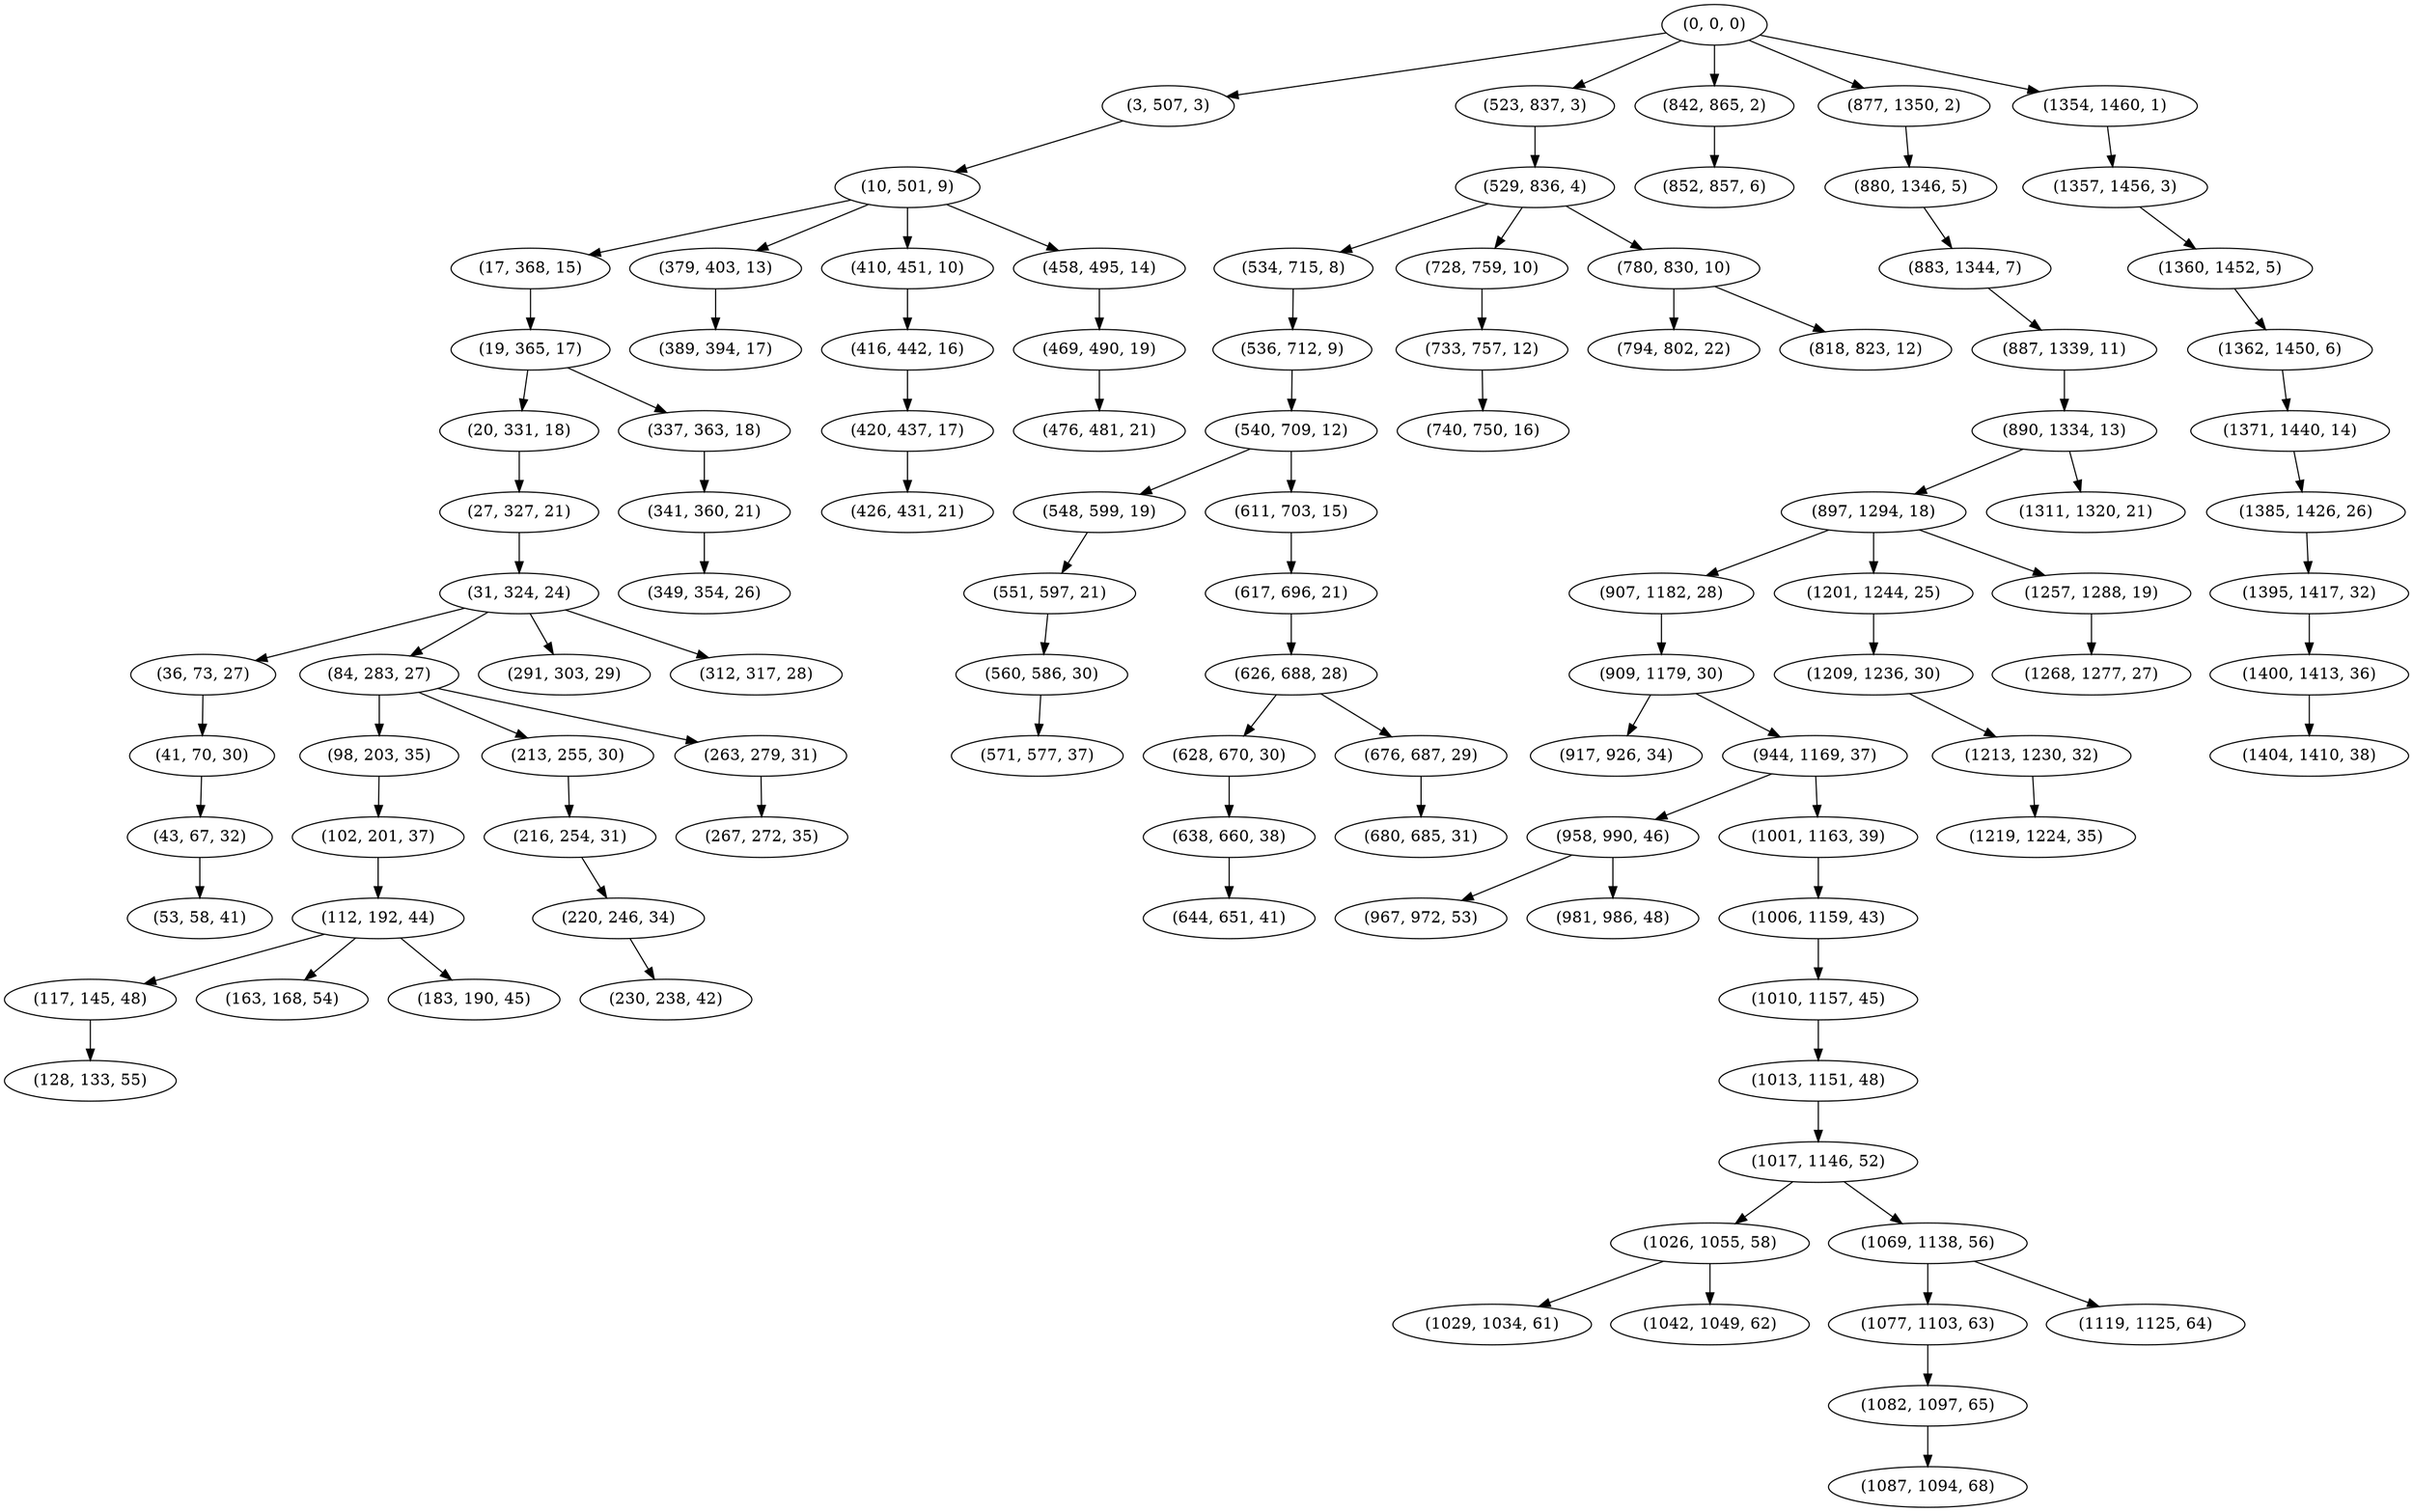 digraph tree {
    "(0, 0, 0)";
    "(3, 507, 3)";
    "(10, 501, 9)";
    "(17, 368, 15)";
    "(19, 365, 17)";
    "(20, 331, 18)";
    "(27, 327, 21)";
    "(31, 324, 24)";
    "(36, 73, 27)";
    "(41, 70, 30)";
    "(43, 67, 32)";
    "(53, 58, 41)";
    "(84, 283, 27)";
    "(98, 203, 35)";
    "(102, 201, 37)";
    "(112, 192, 44)";
    "(117, 145, 48)";
    "(128, 133, 55)";
    "(163, 168, 54)";
    "(183, 190, 45)";
    "(213, 255, 30)";
    "(216, 254, 31)";
    "(220, 246, 34)";
    "(230, 238, 42)";
    "(263, 279, 31)";
    "(267, 272, 35)";
    "(291, 303, 29)";
    "(312, 317, 28)";
    "(337, 363, 18)";
    "(341, 360, 21)";
    "(349, 354, 26)";
    "(379, 403, 13)";
    "(389, 394, 17)";
    "(410, 451, 10)";
    "(416, 442, 16)";
    "(420, 437, 17)";
    "(426, 431, 21)";
    "(458, 495, 14)";
    "(469, 490, 19)";
    "(476, 481, 21)";
    "(523, 837, 3)";
    "(529, 836, 4)";
    "(534, 715, 8)";
    "(536, 712, 9)";
    "(540, 709, 12)";
    "(548, 599, 19)";
    "(551, 597, 21)";
    "(560, 586, 30)";
    "(571, 577, 37)";
    "(611, 703, 15)";
    "(617, 696, 21)";
    "(626, 688, 28)";
    "(628, 670, 30)";
    "(638, 660, 38)";
    "(644, 651, 41)";
    "(676, 687, 29)";
    "(680, 685, 31)";
    "(728, 759, 10)";
    "(733, 757, 12)";
    "(740, 750, 16)";
    "(780, 830, 10)";
    "(794, 802, 22)";
    "(818, 823, 12)";
    "(842, 865, 2)";
    "(852, 857, 6)";
    "(877, 1350, 2)";
    "(880, 1346, 5)";
    "(883, 1344, 7)";
    "(887, 1339, 11)";
    "(890, 1334, 13)";
    "(897, 1294, 18)";
    "(907, 1182, 28)";
    "(909, 1179, 30)";
    "(917, 926, 34)";
    "(944, 1169, 37)";
    "(958, 990, 46)";
    "(967, 972, 53)";
    "(981, 986, 48)";
    "(1001, 1163, 39)";
    "(1006, 1159, 43)";
    "(1010, 1157, 45)";
    "(1013, 1151, 48)";
    "(1017, 1146, 52)";
    "(1026, 1055, 58)";
    "(1029, 1034, 61)";
    "(1042, 1049, 62)";
    "(1069, 1138, 56)";
    "(1077, 1103, 63)";
    "(1082, 1097, 65)";
    "(1087, 1094, 68)";
    "(1119, 1125, 64)";
    "(1201, 1244, 25)";
    "(1209, 1236, 30)";
    "(1213, 1230, 32)";
    "(1219, 1224, 35)";
    "(1257, 1288, 19)";
    "(1268, 1277, 27)";
    "(1311, 1320, 21)";
    "(1354, 1460, 1)";
    "(1357, 1456, 3)";
    "(1360, 1452, 5)";
    "(1362, 1450, 6)";
    "(1371, 1440, 14)";
    "(1385, 1426, 26)";
    "(1395, 1417, 32)";
    "(1400, 1413, 36)";
    "(1404, 1410, 38)";
    "(0, 0, 0)" -> "(3, 507, 3)";
    "(0, 0, 0)" -> "(523, 837, 3)";
    "(0, 0, 0)" -> "(842, 865, 2)";
    "(0, 0, 0)" -> "(877, 1350, 2)";
    "(0, 0, 0)" -> "(1354, 1460, 1)";
    "(3, 507, 3)" -> "(10, 501, 9)";
    "(10, 501, 9)" -> "(17, 368, 15)";
    "(10, 501, 9)" -> "(379, 403, 13)";
    "(10, 501, 9)" -> "(410, 451, 10)";
    "(10, 501, 9)" -> "(458, 495, 14)";
    "(17, 368, 15)" -> "(19, 365, 17)";
    "(19, 365, 17)" -> "(20, 331, 18)";
    "(19, 365, 17)" -> "(337, 363, 18)";
    "(20, 331, 18)" -> "(27, 327, 21)";
    "(27, 327, 21)" -> "(31, 324, 24)";
    "(31, 324, 24)" -> "(36, 73, 27)";
    "(31, 324, 24)" -> "(84, 283, 27)";
    "(31, 324, 24)" -> "(291, 303, 29)";
    "(31, 324, 24)" -> "(312, 317, 28)";
    "(36, 73, 27)" -> "(41, 70, 30)";
    "(41, 70, 30)" -> "(43, 67, 32)";
    "(43, 67, 32)" -> "(53, 58, 41)";
    "(84, 283, 27)" -> "(98, 203, 35)";
    "(84, 283, 27)" -> "(213, 255, 30)";
    "(84, 283, 27)" -> "(263, 279, 31)";
    "(98, 203, 35)" -> "(102, 201, 37)";
    "(102, 201, 37)" -> "(112, 192, 44)";
    "(112, 192, 44)" -> "(117, 145, 48)";
    "(112, 192, 44)" -> "(163, 168, 54)";
    "(112, 192, 44)" -> "(183, 190, 45)";
    "(117, 145, 48)" -> "(128, 133, 55)";
    "(213, 255, 30)" -> "(216, 254, 31)";
    "(216, 254, 31)" -> "(220, 246, 34)";
    "(220, 246, 34)" -> "(230, 238, 42)";
    "(263, 279, 31)" -> "(267, 272, 35)";
    "(337, 363, 18)" -> "(341, 360, 21)";
    "(341, 360, 21)" -> "(349, 354, 26)";
    "(379, 403, 13)" -> "(389, 394, 17)";
    "(410, 451, 10)" -> "(416, 442, 16)";
    "(416, 442, 16)" -> "(420, 437, 17)";
    "(420, 437, 17)" -> "(426, 431, 21)";
    "(458, 495, 14)" -> "(469, 490, 19)";
    "(469, 490, 19)" -> "(476, 481, 21)";
    "(523, 837, 3)" -> "(529, 836, 4)";
    "(529, 836, 4)" -> "(534, 715, 8)";
    "(529, 836, 4)" -> "(728, 759, 10)";
    "(529, 836, 4)" -> "(780, 830, 10)";
    "(534, 715, 8)" -> "(536, 712, 9)";
    "(536, 712, 9)" -> "(540, 709, 12)";
    "(540, 709, 12)" -> "(548, 599, 19)";
    "(540, 709, 12)" -> "(611, 703, 15)";
    "(548, 599, 19)" -> "(551, 597, 21)";
    "(551, 597, 21)" -> "(560, 586, 30)";
    "(560, 586, 30)" -> "(571, 577, 37)";
    "(611, 703, 15)" -> "(617, 696, 21)";
    "(617, 696, 21)" -> "(626, 688, 28)";
    "(626, 688, 28)" -> "(628, 670, 30)";
    "(626, 688, 28)" -> "(676, 687, 29)";
    "(628, 670, 30)" -> "(638, 660, 38)";
    "(638, 660, 38)" -> "(644, 651, 41)";
    "(676, 687, 29)" -> "(680, 685, 31)";
    "(728, 759, 10)" -> "(733, 757, 12)";
    "(733, 757, 12)" -> "(740, 750, 16)";
    "(780, 830, 10)" -> "(794, 802, 22)";
    "(780, 830, 10)" -> "(818, 823, 12)";
    "(842, 865, 2)" -> "(852, 857, 6)";
    "(877, 1350, 2)" -> "(880, 1346, 5)";
    "(880, 1346, 5)" -> "(883, 1344, 7)";
    "(883, 1344, 7)" -> "(887, 1339, 11)";
    "(887, 1339, 11)" -> "(890, 1334, 13)";
    "(890, 1334, 13)" -> "(897, 1294, 18)";
    "(890, 1334, 13)" -> "(1311, 1320, 21)";
    "(897, 1294, 18)" -> "(907, 1182, 28)";
    "(897, 1294, 18)" -> "(1201, 1244, 25)";
    "(897, 1294, 18)" -> "(1257, 1288, 19)";
    "(907, 1182, 28)" -> "(909, 1179, 30)";
    "(909, 1179, 30)" -> "(917, 926, 34)";
    "(909, 1179, 30)" -> "(944, 1169, 37)";
    "(944, 1169, 37)" -> "(958, 990, 46)";
    "(944, 1169, 37)" -> "(1001, 1163, 39)";
    "(958, 990, 46)" -> "(967, 972, 53)";
    "(958, 990, 46)" -> "(981, 986, 48)";
    "(1001, 1163, 39)" -> "(1006, 1159, 43)";
    "(1006, 1159, 43)" -> "(1010, 1157, 45)";
    "(1010, 1157, 45)" -> "(1013, 1151, 48)";
    "(1013, 1151, 48)" -> "(1017, 1146, 52)";
    "(1017, 1146, 52)" -> "(1026, 1055, 58)";
    "(1017, 1146, 52)" -> "(1069, 1138, 56)";
    "(1026, 1055, 58)" -> "(1029, 1034, 61)";
    "(1026, 1055, 58)" -> "(1042, 1049, 62)";
    "(1069, 1138, 56)" -> "(1077, 1103, 63)";
    "(1069, 1138, 56)" -> "(1119, 1125, 64)";
    "(1077, 1103, 63)" -> "(1082, 1097, 65)";
    "(1082, 1097, 65)" -> "(1087, 1094, 68)";
    "(1201, 1244, 25)" -> "(1209, 1236, 30)";
    "(1209, 1236, 30)" -> "(1213, 1230, 32)";
    "(1213, 1230, 32)" -> "(1219, 1224, 35)";
    "(1257, 1288, 19)" -> "(1268, 1277, 27)";
    "(1354, 1460, 1)" -> "(1357, 1456, 3)";
    "(1357, 1456, 3)" -> "(1360, 1452, 5)";
    "(1360, 1452, 5)" -> "(1362, 1450, 6)";
    "(1362, 1450, 6)" -> "(1371, 1440, 14)";
    "(1371, 1440, 14)" -> "(1385, 1426, 26)";
    "(1385, 1426, 26)" -> "(1395, 1417, 32)";
    "(1395, 1417, 32)" -> "(1400, 1413, 36)";
    "(1400, 1413, 36)" -> "(1404, 1410, 38)";
}
